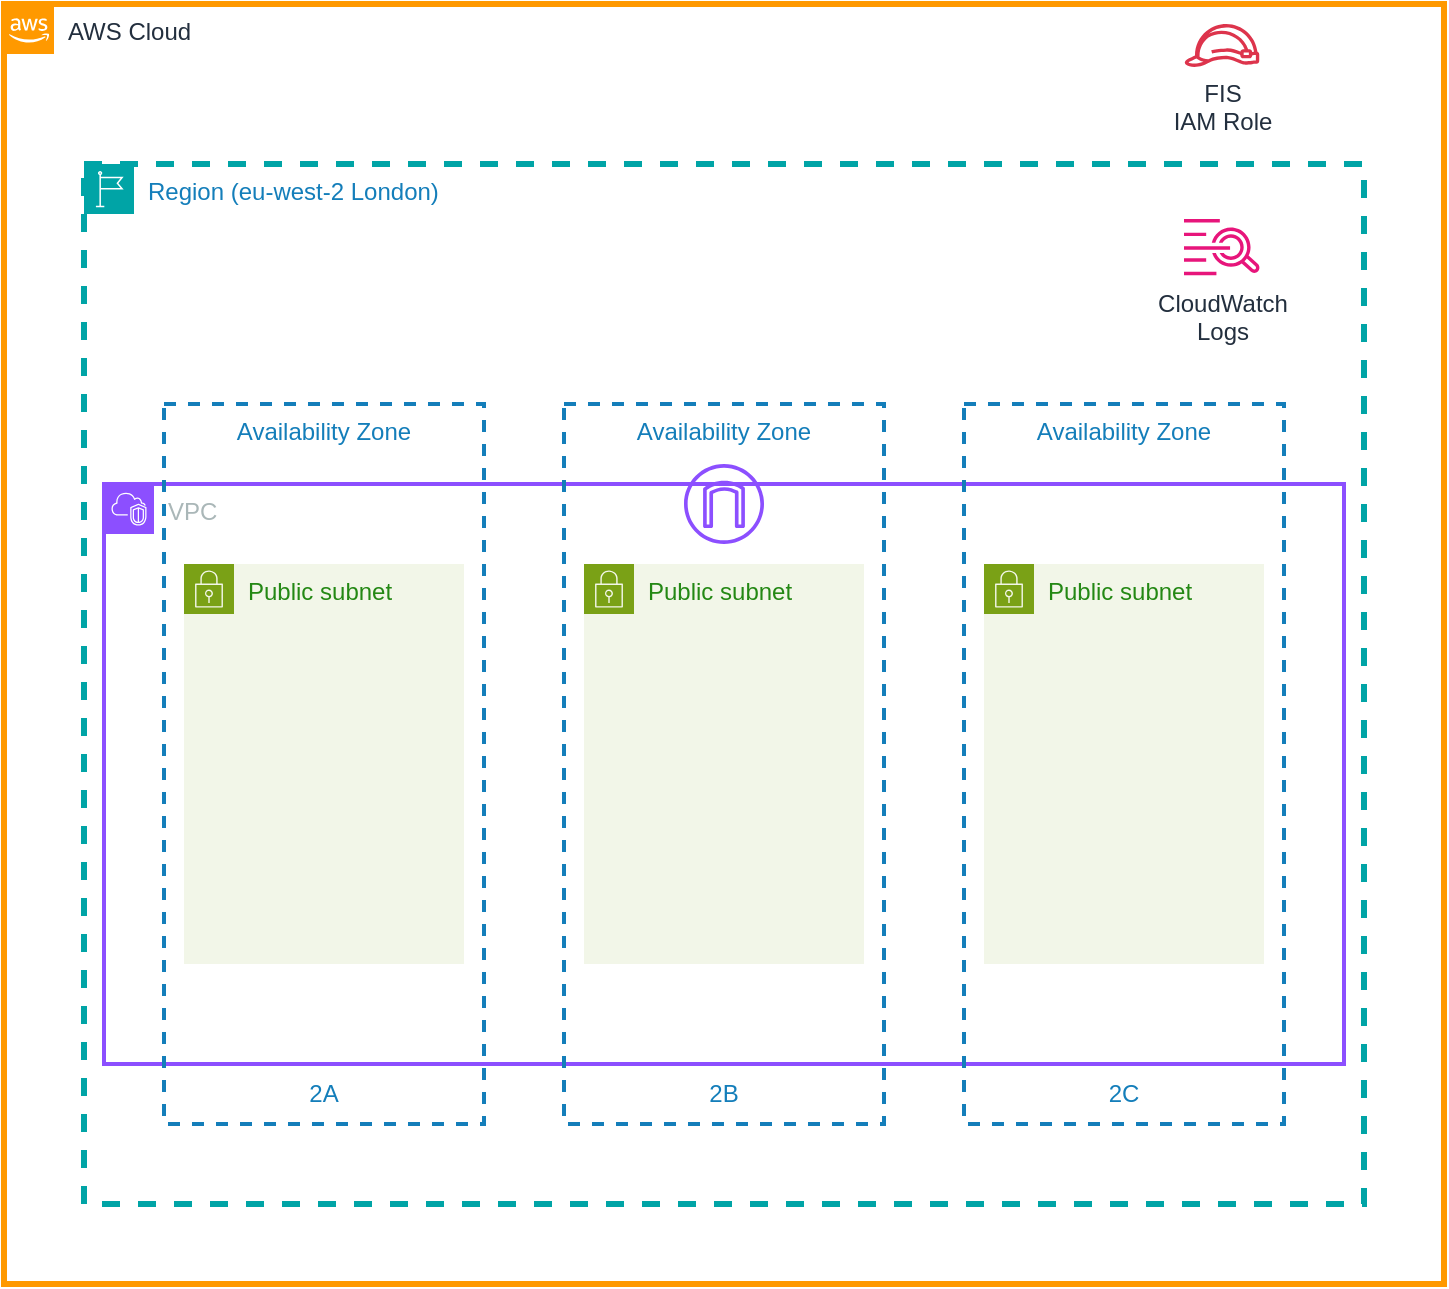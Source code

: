 <mxfile version="24.8.0" pages="5">
  <diagram name="base infrastructure" id="4jHJww5Ocmy3iQpiXNpd">
    <mxGraphModel dx="1294" dy="854" grid="1" gridSize="10" guides="1" tooltips="1" connect="1" arrows="1" fold="1" page="1" pageScale="1" pageWidth="827" pageHeight="1169" background="#FFFFFF" math="0" shadow="0">
      <root>
        <mxCell id="0" />
        <mxCell id="1" parent="0" />
        <mxCell id="Of6DzLu10mNsifU8l6B8-7" value="AWS Cloud" style="points=[[0,0],[0.25,0],[0.5,0],[0.75,0],[1,0],[1,0.25],[1,0.5],[1,0.75],[1,1],[0.75,1],[0.5,1],[0.25,1],[0,1],[0,0.75],[0,0.5],[0,0.25]];outlineConnect=0;gradientColor=none;html=1;whiteSpace=wrap;fontSize=12;fontStyle=0;container=1;pointerEvents=0;collapsible=0;recursiveResize=0;shape=mxgraph.aws4.group;grIcon=mxgraph.aws4.group_aws_cloud_alt;strokeColor=#FF9900;fillColor=none;verticalAlign=top;align=left;spacingLeft=30;fontColor=#232F3E;dashed=0;strokeWidth=3;" parent="1" vertex="1">
          <mxGeometry x="40" y="40" width="720" height="640" as="geometry" />
        </mxCell>
        <mxCell id="Of6DzLu10mNsifU8l6B8-8" value="Region (eu-west-2 London)" style="points=[[0,0],[0.25,0],[0.5,0],[0.75,0],[1,0],[1,0.25],[1,0.5],[1,0.75],[1,1],[0.75,1],[0.5,1],[0.25,1],[0,1],[0,0.75],[0,0.5],[0,0.25]];outlineConnect=0;gradientColor=none;html=1;whiteSpace=wrap;fontSize=12;fontStyle=0;container=1;pointerEvents=0;collapsible=0;recursiveResize=0;shape=mxgraph.aws4.group;grIcon=mxgraph.aws4.group_region;strokeColor=#00A4A6;fillColor=none;verticalAlign=top;align=left;spacingLeft=30;fontColor=#147EBA;dashed=1;strokeWidth=3;" parent="Of6DzLu10mNsifU8l6B8-7" vertex="1">
          <mxGeometry x="40" y="80" width="640" height="520" as="geometry" />
        </mxCell>
        <mxCell id="Of6DzLu10mNsifU8l6B8-12" value="VPC" style="points=[[0,0],[0.25,0],[0.5,0],[0.75,0],[1,0],[1,0.25],[1,0.5],[1,0.75],[1,1],[0.75,1],[0.5,1],[0.25,1],[0,1],[0,0.75],[0,0.5],[0,0.25]];outlineConnect=0;gradientColor=none;html=1;whiteSpace=wrap;fontSize=12;fontStyle=0;container=0;pointerEvents=0;collapsible=0;recursiveResize=0;shape=mxgraph.aws4.group;grIcon=mxgraph.aws4.group_vpc2;strokeColor=#8C4FFF;fillColor=none;verticalAlign=top;align=left;spacingLeft=30;fontColor=#AAB7B8;dashed=0;strokeWidth=2;" parent="Of6DzLu10mNsifU8l6B8-8" vertex="1">
          <mxGeometry x="10" y="160" width="620" height="290" as="geometry" />
        </mxCell>
        <mxCell id="s7FTzu3ZiXwJ7CHYwZ1U-2" value="CloudWatch&lt;div&gt;Logs&lt;/div&gt;" style="sketch=0;outlineConnect=0;fontColor=#232F3E;gradientColor=none;fillColor=#E7157B;strokeColor=none;dashed=0;verticalLabelPosition=bottom;verticalAlign=top;align=center;html=1;fontSize=12;fontStyle=0;aspect=fixed;pointerEvents=1;shape=mxgraph.aws4.cloudwatch_logs;" vertex="1" parent="Of6DzLu10mNsifU8l6B8-8">
          <mxGeometry x="550" y="27.44" width="38" height="28.25" as="geometry" />
        </mxCell>
        <mxCell id="s7FTzu3ZiXwJ7CHYwZ1U-8" value="Availability Zone&lt;div&gt;&lt;br&gt;&lt;/div&gt;&lt;div&gt;&lt;br&gt;&lt;/div&gt;&lt;div&gt;&lt;br&gt;&lt;/div&gt;&lt;div&gt;&lt;br&gt;&lt;/div&gt;&lt;div&gt;&lt;br&gt;&lt;/div&gt;&lt;div&gt;&lt;br&gt;&lt;/div&gt;&lt;div&gt;&lt;br&gt;&lt;/div&gt;&lt;div&gt;&lt;br&gt;&lt;/div&gt;&lt;div&gt;&lt;br&gt;&lt;/div&gt;&lt;div&gt;&lt;br&gt;&lt;/div&gt;&lt;div&gt;&lt;br&gt;&lt;/div&gt;&lt;div&gt;&lt;br&gt;&lt;/div&gt;&lt;div&gt;&lt;br&gt;&lt;/div&gt;&lt;div&gt;&lt;br&gt;&lt;/div&gt;&lt;div&gt;&lt;br&gt;&lt;/div&gt;&lt;div&gt;&lt;br&gt;&lt;/div&gt;&lt;div&gt;&lt;br&gt;&lt;/div&gt;&lt;div&gt;&lt;br&gt;&lt;/div&gt;&lt;div&gt;&lt;br&gt;&lt;/div&gt;&lt;div&gt;&lt;br&gt;&lt;/div&gt;&lt;div&gt;&lt;br&gt;&lt;/div&gt;&lt;div&gt;&lt;br&gt;&lt;/div&gt;&lt;div&gt;2A&lt;/div&gt;" style="fillColor=none;strokeColor=#147EBA;dashed=1;verticalAlign=top;fontStyle=0;fontColor=#147EBA;whiteSpace=wrap;html=1;strokeWidth=2;container=0;" vertex="1" parent="Of6DzLu10mNsifU8l6B8-8">
          <mxGeometry x="40" y="120" width="160" height="360" as="geometry" />
        </mxCell>
        <mxCell id="s7FTzu3ZiXwJ7CHYwZ1U-9" value="Availability Zone&lt;div&gt;&lt;br&gt;&lt;/div&gt;&lt;div&gt;&lt;br&gt;&lt;/div&gt;&lt;div&gt;&lt;br&gt;&lt;/div&gt;&lt;div&gt;&lt;br&gt;&lt;/div&gt;&lt;div&gt;&lt;br&gt;&lt;/div&gt;&lt;div&gt;&lt;br&gt;&lt;/div&gt;&lt;div&gt;&lt;br&gt;&lt;/div&gt;&lt;div&gt;&lt;br&gt;&lt;/div&gt;&lt;div&gt;&lt;br&gt;&lt;/div&gt;&lt;div&gt;&lt;br&gt;&lt;/div&gt;&lt;div&gt;&lt;br&gt;&lt;/div&gt;&lt;div&gt;&lt;br&gt;&lt;/div&gt;&lt;div&gt;&lt;br&gt;&lt;/div&gt;&lt;div&gt;&lt;br&gt;&lt;/div&gt;&lt;div&gt;&lt;br&gt;&lt;/div&gt;&lt;div&gt;&lt;br&gt;&lt;/div&gt;&lt;div&gt;&lt;br&gt;&lt;/div&gt;&lt;div&gt;&lt;br&gt;&lt;/div&gt;&lt;div&gt;&lt;br&gt;&lt;/div&gt;&lt;div&gt;&lt;br&gt;&lt;/div&gt;&lt;div&gt;&lt;br&gt;&lt;/div&gt;&lt;div&gt;&lt;br&gt;&lt;/div&gt;&lt;div&gt;2B&lt;/div&gt;" style="fillColor=none;strokeColor=#147EBA;dashed=1;verticalAlign=top;fontStyle=0;fontColor=#147EBA;whiteSpace=wrap;html=1;strokeWidth=2;container=0;" vertex="1" parent="Of6DzLu10mNsifU8l6B8-8">
          <mxGeometry x="240" y="120" width="160" height="360" as="geometry" />
        </mxCell>
        <mxCell id="s7FTzu3ZiXwJ7CHYwZ1U-10" value="Availability Zone&lt;div&gt;&lt;br&gt;&lt;/div&gt;&lt;div&gt;&lt;br&gt;&lt;/div&gt;&lt;div&gt;&lt;br&gt;&lt;/div&gt;&lt;div&gt;&lt;br&gt;&lt;/div&gt;&lt;div&gt;&lt;br&gt;&lt;/div&gt;&lt;div&gt;&lt;br&gt;&lt;/div&gt;&lt;div&gt;&lt;br&gt;&lt;/div&gt;&lt;div&gt;&lt;br&gt;&lt;/div&gt;&lt;div&gt;&lt;br&gt;&lt;/div&gt;&lt;div&gt;&lt;br&gt;&lt;/div&gt;&lt;div&gt;&lt;br&gt;&lt;/div&gt;&lt;div&gt;&lt;br&gt;&lt;/div&gt;&lt;div&gt;&lt;br&gt;&lt;/div&gt;&lt;div&gt;&lt;br&gt;&lt;/div&gt;&lt;div&gt;&lt;br&gt;&lt;/div&gt;&lt;div&gt;&lt;br&gt;&lt;/div&gt;&lt;div&gt;&lt;br&gt;&lt;/div&gt;&lt;div&gt;&lt;br&gt;&lt;/div&gt;&lt;div&gt;&lt;br&gt;&lt;/div&gt;&lt;div&gt;&lt;br&gt;&lt;/div&gt;&lt;div&gt;&lt;br&gt;&lt;/div&gt;&lt;div&gt;&lt;br&gt;&lt;/div&gt;&lt;div&gt;2C&lt;/div&gt;" style="fillColor=none;strokeColor=#147EBA;dashed=1;verticalAlign=top;fontStyle=0;fontColor=#147EBA;whiteSpace=wrap;html=1;strokeWidth=2;container=0;" vertex="1" parent="Of6DzLu10mNsifU8l6B8-8">
          <mxGeometry x="440" y="120" width="160" height="360" as="geometry" />
        </mxCell>
        <mxCell id="Of6DzLu10mNsifU8l6B8-13" value="" style="sketch=0;outlineConnect=0;fontColor=#232F3E;gradientColor=none;fillColor=#8C4FFF;strokeColor=none;dashed=0;verticalLabelPosition=bottom;verticalAlign=top;align=center;html=1;fontSize=12;fontStyle=0;aspect=fixed;pointerEvents=1;shape=mxgraph.aws4.internet_gateway;container=0;" parent="Of6DzLu10mNsifU8l6B8-8" vertex="1">
          <mxGeometry x="300" y="150" width="40" height="40" as="geometry" />
        </mxCell>
        <mxCell id="s7FTzu3ZiXwJ7CHYwZ1U-11" value="Public subnet" style="points=[[0,0],[0.25,0],[0.5,0],[0.75,0],[1,0],[1,0.25],[1,0.5],[1,0.75],[1,1],[0.75,1],[0.5,1],[0.25,1],[0,1],[0,0.75],[0,0.5],[0,0.25]];outlineConnect=0;gradientColor=none;html=1;whiteSpace=wrap;fontSize=12;fontStyle=0;container=1;pointerEvents=0;collapsible=0;recursiveResize=0;shape=mxgraph.aws4.group;grIcon=mxgraph.aws4.group_security_group;grStroke=0;strokeColor=#7AA116;fillColor=#F2F6E8;verticalAlign=top;align=left;spacingLeft=30;fontColor=#248814;dashed=0;" vertex="1" parent="Of6DzLu10mNsifU8l6B8-8">
          <mxGeometry x="50" y="200" width="140" height="200" as="geometry" />
        </mxCell>
        <mxCell id="s7FTzu3ZiXwJ7CHYwZ1U-13" value="Public subnet" style="points=[[0,0],[0.25,0],[0.5,0],[0.75,0],[1,0],[1,0.25],[1,0.5],[1,0.75],[1,1],[0.75,1],[0.5,1],[0.25,1],[0,1],[0,0.75],[0,0.5],[0,0.25]];outlineConnect=0;gradientColor=none;html=1;whiteSpace=wrap;fontSize=12;fontStyle=0;container=1;pointerEvents=0;collapsible=0;recursiveResize=0;shape=mxgraph.aws4.group;grIcon=mxgraph.aws4.group_security_group;grStroke=0;strokeColor=#7AA116;fillColor=#F2F6E8;verticalAlign=top;align=left;spacingLeft=30;fontColor=#248814;dashed=0;" vertex="1" parent="Of6DzLu10mNsifU8l6B8-8">
          <mxGeometry x="450" y="200" width="140" height="200" as="geometry" />
        </mxCell>
        <mxCell id="s7FTzu3ZiXwJ7CHYwZ1U-12" value="Public subnet" style="points=[[0,0],[0.25,0],[0.5,0],[0.75,0],[1,0],[1,0.25],[1,0.5],[1,0.75],[1,1],[0.75,1],[0.5,1],[0.25,1],[0,1],[0,0.75],[0,0.5],[0,0.25]];outlineConnect=0;gradientColor=none;html=1;whiteSpace=wrap;fontSize=12;fontStyle=0;container=1;pointerEvents=0;collapsible=0;recursiveResize=0;shape=mxgraph.aws4.group;grIcon=mxgraph.aws4.group_security_group;grStroke=0;strokeColor=#7AA116;fillColor=#F2F6E8;verticalAlign=top;align=left;spacingLeft=30;fontColor=#248814;dashed=0;" vertex="1" parent="Of6DzLu10mNsifU8l6B8-8">
          <mxGeometry x="250" y="200" width="140" height="200" as="geometry" />
        </mxCell>
        <mxCell id="s7FTzu3ZiXwJ7CHYwZ1U-6" value="FIS&lt;div&gt;IAM Role&lt;/div&gt;" style="sketch=0;outlineConnect=0;fontColor=#232F3E;gradientColor=none;fillColor=#DD344C;strokeColor=none;dashed=0;verticalLabelPosition=bottom;verticalAlign=top;align=center;html=1;fontSize=12;fontStyle=0;aspect=fixed;pointerEvents=1;shape=mxgraph.aws4.role;" vertex="1" parent="Of6DzLu10mNsifU8l6B8-7">
          <mxGeometry x="590" y="10" width="38" height="21.44" as="geometry" />
        </mxCell>
      </root>
    </mxGraphModel>
  </diagram>
  <diagram id="ah-xi6n-r-eeOXkjYb4u" name="step01">
    <mxGraphModel dx="1434" dy="854" grid="1" gridSize="10" guides="1" tooltips="1" connect="1" arrows="1" fold="1" page="1" pageScale="1" pageWidth="1600" pageHeight="900" background="#ffffff" math="0" shadow="0">
      <root>
        <mxCell id="0" />
        <mxCell id="1" parent="0" />
        <mxCell id="dJKnByxiSvKX0QbwUXmf-2" value="" style="verticalLabelPosition=bottom;sketch=0;aspect=fixed;html=1;verticalAlign=top;strokeColor=none;align=center;outlineConnect=0;shape=mxgraph.citrix.laptop_1;" parent="1" vertex="1">
          <mxGeometry x="674.5" y="40" width="91" height="77" as="geometry" />
        </mxCell>
        <mxCell id="N4t8-IB9Y0K0nhn93oir-1" value="AWS Cloud" style="points=[[0,0],[0.25,0],[0.5,0],[0.75,0],[1,0],[1,0.25],[1,0.5],[1,0.75],[1,1],[0.75,1],[0.5,1],[0.25,1],[0,1],[0,0.75],[0,0.5],[0,0.25]];outlineConnect=0;gradientColor=none;html=1;whiteSpace=wrap;fontSize=12;fontStyle=0;container=1;pointerEvents=0;collapsible=0;recursiveResize=0;shape=mxgraph.aws4.group;grIcon=mxgraph.aws4.group_aws_cloud_alt;strokeColor=#FF9900;fillColor=none;verticalAlign=top;align=left;spacingLeft=30;fontColor=#232F3E;dashed=0;strokeWidth=2;" parent="1" vertex="1">
          <mxGeometry x="480" y="300" width="480" height="440" as="geometry" />
        </mxCell>
        <mxCell id="N4t8-IB9Y0K0nhn93oir-3" value="VPC" style="points=[[0,0],[0.25,0],[0.5,0],[0.75,0],[1,0],[1,0.25],[1,0.5],[1,0.75],[1,1],[0.75,1],[0.5,1],[0.25,1],[0,1],[0,0.75],[0,0.5],[0,0.25]];outlineConnect=0;gradientColor=none;html=1;whiteSpace=wrap;fontSize=12;fontStyle=0;container=0;pointerEvents=0;collapsible=0;recursiveResize=0;shape=mxgraph.aws4.group;grIcon=mxgraph.aws4.group_vpc2;strokeColor=#8C4FFF;fillColor=none;verticalAlign=top;align=left;spacingLeft=30;fontColor=#AAB7B8;dashed=0;strokeWidth=2;" parent="N4t8-IB9Y0K0nhn93oir-1" vertex="1">
          <mxGeometry x="80" y="40" width="320" height="310" as="geometry" />
        </mxCell>
        <mxCell id="N4t8-IB9Y0K0nhn93oir-8" value="" style="group" parent="N4t8-IB9Y0K0nhn93oir-1" connectable="0" vertex="1">
          <mxGeometry x="220" y="20" width="40" height="40" as="geometry" />
        </mxCell>
        <mxCell id="N4t8-IB9Y0K0nhn93oir-9" value="" style="group" parent="N4t8-IB9Y0K0nhn93oir-8" connectable="0" vertex="1">
          <mxGeometry width="40" height="40" as="geometry" />
        </mxCell>
        <mxCell id="N4t8-IB9Y0K0nhn93oir-10" value="" style="sketch=0;outlineConnect=0;fontColor=#232F3E;gradientColor=none;fillColor=#8C4FFF;strokeColor=none;dashed=0;verticalLabelPosition=bottom;verticalAlign=top;align=center;html=1;fontSize=12;fontStyle=0;aspect=fixed;pointerEvents=1;shape=mxgraph.aws4.internet_gateway;" parent="N4t8-IB9Y0K0nhn93oir-9" vertex="1">
          <mxGeometry width="40" height="40" as="geometry" />
        </mxCell>
        <mxCell id="N4t8-IB9Y0K0nhn93oir-5" value="Public subnet" style="points=[[0,0],[0.25,0],[0.5,0],[0.75,0],[1,0],[1,0.25],[1,0.5],[1,0.75],[1,1],[0.75,1],[0.5,1],[0.25,1],[0,1],[0,0.75],[0,0.5],[0,0.25]];outlineConnect=0;gradientColor=none;html=1;whiteSpace=wrap;fontSize=12;fontStyle=0;container=0;pointerEvents=0;collapsible=0;recursiveResize=0;shape=mxgraph.aws4.group;grIcon=mxgraph.aws4.group_security_group;grStroke=0;strokeColor=#7AA116;fillColor=#F2F6E8;verticalAlign=top;align=left;spacingLeft=30;fontColor=#248814;dashed=0;" parent="N4t8-IB9Y0K0nhn93oir-1" vertex="1">
          <mxGeometry x="171" y="130" width="140" height="180" as="geometry" />
        </mxCell>
        <mxCell id="_8Jouq52tcpOgXBVxCHv-5" value="EC2" style="sketch=0;points=[[0,0,0],[0.25,0,0],[0.5,0,0],[0.75,0,0],[1,0,0],[0,1,0],[0.25,1,0],[0.5,1,0],[0.75,1,0],[1,1,0],[0,0.25,0],[0,0.5,0],[0,0.75,0],[1,0.25,0],[1,0.5,0],[1,0.75,0]];outlineConnect=0;fontColor=#232F3E;fillColor=#ED7100;strokeColor=#ffffff;dashed=0;verticalLabelPosition=bottom;verticalAlign=top;align=center;html=1;fontSize=12;fontStyle=0;aspect=fixed;shape=mxgraph.aws4.resourceIcon;resIcon=mxgraph.aws4.ec2;" parent="N4t8-IB9Y0K0nhn93oir-1" vertex="1">
          <mxGeometry x="201" y="171" width="78" height="78" as="geometry" />
        </mxCell>
        <mxCell id="_8Jouq52tcpOgXBVxCHv-1" value="Availability Zone&lt;div&gt;&lt;br&gt;&lt;/div&gt;&lt;div&gt;&lt;br&gt;&lt;div&gt;&lt;br&gt;&lt;/div&gt;&lt;div&gt;&lt;br&gt;&lt;/div&gt;&lt;div&gt;&lt;br&gt;&lt;/div&gt;&lt;div&gt;&lt;br&gt;&lt;/div&gt;&lt;div&gt;&lt;br&gt;&lt;/div&gt;&lt;div&gt;&lt;br&gt;&lt;/div&gt;&lt;div&gt;&lt;br&gt;&lt;/div&gt;&lt;div&gt;&lt;br&gt;&lt;/div&gt;&lt;div&gt;&lt;br&gt;&lt;/div&gt;&lt;div&gt;&lt;br&gt;&lt;/div&gt;&lt;div&gt;&lt;br&gt;&lt;/div&gt;&lt;div&gt;&lt;br&gt;&lt;/div&gt;&lt;div&gt;&lt;br&gt;&lt;/div&gt;&lt;div&gt;&lt;br&gt;&lt;/div&gt;&lt;div&gt;&lt;br&gt;&lt;/div&gt;&lt;div&gt;&lt;br&gt;&lt;/div&gt;&lt;div&gt;&lt;br&gt;&lt;/div&gt;&lt;div&gt;2A&lt;/div&gt;&lt;/div&gt;" style="fillColor=none;strokeColor=#147EBA;dashed=1;verticalAlign=top;fontStyle=0;fontColor=#147EBA;whiteSpace=wrap;html=1;" parent="N4t8-IB9Y0K0nhn93oir-1" vertex="1">
          <mxGeometry x="160" y="80" width="160" height="300" as="geometry" />
        </mxCell>
        <mxCell id="_8Jouq52tcpOgXBVxCHv-7" style="edgeStyle=orthogonalEdgeStyle;rounded=0;orthogonalLoop=1;jettySize=auto;html=1;exitX=0.5;exitY=1;exitDx=0;exitDy=0;" parent="1" source="N4t8-IB9Y0K0nhn93oir-1" target="N4t8-IB9Y0K0nhn93oir-1" edge="1">
          <mxGeometry relative="1" as="geometry" />
        </mxCell>
        <mxCell id="bQKliIQbaI3pNmq3RV4N-2" style="edgeStyle=orthogonalEdgeStyle;rounded=0;orthogonalLoop=1;jettySize=auto;html=1;strokeColor=#007FFF;strokeWidth=3;" parent="1" source="dJKnByxiSvKX0QbwUXmf-2" edge="1">
          <mxGeometry relative="1" as="geometry">
            <mxPoint x="720" y="470" as="targetPoint" />
          </mxGeometry>
        </mxCell>
        <mxCell id="bQKliIQbaI3pNmq3RV4N-1" value="" style="ellipse;shape=cloud;whiteSpace=wrap;html=1;" parent="1" vertex="1">
          <mxGeometry x="660" y="170" width="120" height="80" as="geometry" />
        </mxCell>
      </root>
    </mxGraphModel>
  </diagram>
  <diagram name="step02a" id="tAqP7-VMtHelDmUkFqaP">
    <mxGraphModel dx="1087" dy="716" grid="1" gridSize="10" guides="1" tooltips="1" connect="1" arrows="1" fold="1" page="1" pageScale="1" pageWidth="1600" pageHeight="900" background="#ffffff" math="0" shadow="0">
      <root>
        <mxCell id="-CVGmVIiEd29-DwYr2pn-0" />
        <mxCell id="-CVGmVIiEd29-DwYr2pn-1" parent="-CVGmVIiEd29-DwYr2pn-0" />
        <mxCell id="-CVGmVIiEd29-DwYr2pn-3" value="" style="verticalLabelPosition=bottom;sketch=0;aspect=fixed;html=1;verticalAlign=top;strokeColor=none;align=center;outlineConnect=0;shape=mxgraph.citrix.laptop_1;" parent="-CVGmVIiEd29-DwYr2pn-1" vertex="1">
          <mxGeometry x="674.5" y="40" width="91" height="77" as="geometry" />
        </mxCell>
        <mxCell id="-CVGmVIiEd29-DwYr2pn-4" value="AWS Cloud" style="points=[[0,0],[0.25,0],[0.5,0],[0.75,0],[1,0],[1,0.25],[1,0.5],[1,0.75],[1,1],[0.75,1],[0.5,1],[0.25,1],[0,1],[0,0.75],[0,0.5],[0,0.25]];outlineConnect=0;gradientColor=none;html=1;whiteSpace=wrap;fontSize=12;fontStyle=0;container=1;pointerEvents=0;collapsible=0;recursiveResize=0;shape=mxgraph.aws4.group;grIcon=mxgraph.aws4.group_aws_cloud_alt;strokeColor=#FF9900;fillColor=none;verticalAlign=top;align=left;spacingLeft=30;fontColor=#232F3E;dashed=0;strokeWidth=2;" parent="-CVGmVIiEd29-DwYr2pn-1" vertex="1">
          <mxGeometry x="480" y="300" width="480" height="540" as="geometry" />
        </mxCell>
        <mxCell id="-CVGmVIiEd29-DwYr2pn-11" value="Availability Zone&lt;div&gt;&lt;br&gt;&lt;/div&gt;&lt;div&gt;&lt;br&gt;&lt;div&gt;&lt;br&gt;&lt;/div&gt;&lt;div&gt;&lt;br&gt;&lt;/div&gt;&lt;div&gt;&lt;br&gt;&lt;/div&gt;&lt;div&gt;&lt;br&gt;&lt;/div&gt;&lt;div&gt;&lt;br&gt;&lt;/div&gt;&lt;div&gt;&lt;br&gt;&lt;/div&gt;&lt;div&gt;&lt;br&gt;&lt;/div&gt;&lt;div&gt;&lt;br&gt;&lt;/div&gt;&lt;div&gt;&lt;br&gt;&lt;/div&gt;&lt;div&gt;&lt;br&gt;&lt;/div&gt;&lt;div&gt;&lt;br&gt;&lt;/div&gt;&lt;div&gt;&lt;br&gt;&lt;/div&gt;&lt;div&gt;&lt;br&gt;&lt;/div&gt;&lt;div&gt;&lt;br&gt;&lt;/div&gt;&lt;div&gt;&lt;br&gt;&lt;/div&gt;&lt;div&gt;&lt;br&gt;&lt;/div&gt;&lt;div&gt;&lt;br&gt;&lt;/div&gt;&lt;div&gt;&lt;br&gt;&lt;/div&gt;&lt;div&gt;&lt;br&gt;&lt;/div&gt;&lt;div&gt;&lt;br&gt;&lt;/div&gt;&lt;div&gt;&lt;br&gt;&lt;/div&gt;&lt;div&gt;&lt;span style=&quot;background-color: initial;&quot;&gt;2A&lt;/span&gt;&lt;br&gt;&lt;/div&gt;&lt;/div&gt;" style="fillColor=none;strokeColor=#147EBA;dashed=1;verticalAlign=top;fontStyle=0;fontColor=#147EBA;whiteSpace=wrap;html=1;" parent="-CVGmVIiEd29-DwYr2pn-4" vertex="1">
          <mxGeometry x="160" y="170" width="160" height="320" as="geometry" />
        </mxCell>
        <mxCell id="-CVGmVIiEd29-DwYr2pn-5" value="VPC" style="points=[[0,0],[0.25,0],[0.5,0],[0.75,0],[1,0],[1,0.25],[1,0.5],[1,0.75],[1,1],[0.75,1],[0.5,1],[0.25,1],[0,1],[0,0.75],[0,0.5],[0,0.25]];outlineConnect=0;gradientColor=none;html=1;whiteSpace=wrap;fontSize=12;fontStyle=0;container=0;pointerEvents=0;collapsible=0;recursiveResize=0;shape=mxgraph.aws4.group;grIcon=mxgraph.aws4.group_vpc2;strokeColor=#8C4FFF;fillColor=none;verticalAlign=top;align=left;spacingLeft=30;fontColor=#AAB7B8;dashed=0;strokeWidth=2;" parent="-CVGmVIiEd29-DwYr2pn-4" vertex="1">
          <mxGeometry x="80" y="40" width="320" height="420" as="geometry" />
        </mxCell>
        <mxCell id="-CVGmVIiEd29-DwYr2pn-6" value="" style="group" parent="-CVGmVIiEd29-DwYr2pn-4" connectable="0" vertex="1">
          <mxGeometry x="220" y="20" width="40" height="40" as="geometry" />
        </mxCell>
        <mxCell id="-CVGmVIiEd29-DwYr2pn-7" value="" style="group" parent="-CVGmVIiEd29-DwYr2pn-6" connectable="0" vertex="1">
          <mxGeometry width="40" height="40" as="geometry" />
        </mxCell>
        <mxCell id="-CVGmVIiEd29-DwYr2pn-8" value="" style="sketch=0;outlineConnect=0;fontColor=#232F3E;gradientColor=none;fillColor=#8C4FFF;strokeColor=none;dashed=0;verticalLabelPosition=bottom;verticalAlign=top;align=center;html=1;fontSize=12;fontStyle=0;aspect=fixed;pointerEvents=1;shape=mxgraph.aws4.internet_gateway;" parent="-CVGmVIiEd29-DwYr2pn-7" vertex="1">
          <mxGeometry width="40" height="40" as="geometry" />
        </mxCell>
        <mxCell id="-CVGmVIiEd29-DwYr2pn-9" value="Public subnet" style="points=[[0,0],[0.25,0],[0.5,0],[0.75,0],[1,0],[1,0.25],[1,0.5],[1,0.75],[1,1],[0.75,1],[0.5,1],[0.25,1],[0,1],[0,0.75],[0,0.5],[0,0.25]];outlineConnect=0;gradientColor=none;html=1;whiteSpace=wrap;fontSize=12;fontStyle=0;container=0;pointerEvents=0;collapsible=0;recursiveResize=0;shape=mxgraph.aws4.group;grIcon=mxgraph.aws4.group_security_group;grStroke=0;strokeColor=#7AA116;fillColor=#F2F6E8;verticalAlign=top;align=left;spacingLeft=30;fontColor=#248814;dashed=0;" parent="-CVGmVIiEd29-DwYr2pn-4" vertex="1">
          <mxGeometry x="170" y="220" width="140" height="215" as="geometry" />
        </mxCell>
        <mxCell id="xsIrpFh8SWPHNDLwW2nt-0" value="Autoscaling&lt;div&gt;Group&lt;/div&gt;" style="sketch=0;points=[[0,0,0],[0.25,0,0],[0.5,0,0],[0.75,0,0],[1,0,0],[0,1,0],[0.25,1,0],[0.5,1,0],[0.75,1,0],[1,1,0],[0,0.25,0],[0,0.5,0],[0,0.75,0],[1,0.25,0],[1,0.5,0],[1,0.75,0]];outlineConnect=0;fontColor=#232F3E;fillColor=#ED7100;strokeColor=#ffffff;dashed=0;verticalLabelPosition=bottom;verticalAlign=top;align=center;html=1;fontSize=12;fontStyle=0;aspect=fixed;shape=mxgraph.aws4.resourceIcon;resIcon=mxgraph.aws4.auto_scaling2;" parent="-CVGmVIiEd29-DwYr2pn-4" vertex="1">
          <mxGeometry x="201" y="280" width="78" height="78" as="geometry" />
        </mxCell>
        <mxCell id="xsIrpFh8SWPHNDLwW2nt-2" value="&lt;font color=&quot;#000000&quot;&gt;Load&lt;/font&gt;&lt;div&gt;&lt;font color=&quot;#000000&quot;&gt;Balanc&lt;/font&gt;&lt;span style=&quot;color: rgb(0, 0, 0); background-color: initial;&quot;&gt;er&lt;/span&gt;&lt;/div&gt;" style="outlineConnect=0;dashed=0;verticalLabelPosition=bottom;verticalAlign=top;align=center;html=1;shape=mxgraph.aws3.classic_load_balancer;fillColor=#F58534;gradientColor=none;" parent="-CVGmVIiEd29-DwYr2pn-4" vertex="1">
          <mxGeometry x="216.04" y="80" width="47.92" height="50" as="geometry" />
        </mxCell>
        <mxCell id="-CVGmVIiEd29-DwYr2pn-13" style="edgeStyle=orthogonalEdgeStyle;rounded=0;orthogonalLoop=1;jettySize=auto;html=1;strokeColor=#007FFF;strokeWidth=3;" parent="-CVGmVIiEd29-DwYr2pn-4" source="xsIrpFh8SWPHNDLwW2nt-2" target="xsIrpFh8SWPHNDLwW2nt-0" edge="1">
          <mxGeometry relative="1" as="geometry">
            <mxPoint x="240" y="170" as="targetPoint" />
          </mxGeometry>
        </mxCell>
        <mxCell id="-CVGmVIiEd29-DwYr2pn-12" style="edgeStyle=orthogonalEdgeStyle;rounded=0;orthogonalLoop=1;jettySize=auto;html=1;exitX=0.5;exitY=1;exitDx=0;exitDy=0;" parent="-CVGmVIiEd29-DwYr2pn-1" source="-CVGmVIiEd29-DwYr2pn-4" target="-CVGmVIiEd29-DwYr2pn-4" edge="1">
          <mxGeometry relative="1" as="geometry" />
        </mxCell>
        <mxCell id="-CVGmVIiEd29-DwYr2pn-14" value="" style="ellipse;shape=cloud;whiteSpace=wrap;html=1;" parent="-CVGmVIiEd29-DwYr2pn-1" vertex="1">
          <mxGeometry x="660" y="170" width="120" height="80" as="geometry" />
        </mxCell>
        <mxCell id="xsIrpFh8SWPHNDLwW2nt-3" value="" style="edgeStyle=orthogonalEdgeStyle;rounded=0;orthogonalLoop=1;jettySize=auto;html=1;strokeColor=#007FFF;strokeWidth=3;" parent="-CVGmVIiEd29-DwYr2pn-1" source="-CVGmVIiEd29-DwYr2pn-3" target="xsIrpFh8SWPHNDLwW2nt-2" edge="1">
          <mxGeometry relative="1" as="geometry">
            <mxPoint x="720" y="540" as="targetPoint" />
            <mxPoint x="720" y="117" as="sourcePoint" />
          </mxGeometry>
        </mxCell>
      </root>
    </mxGraphModel>
  </diagram>
  <diagram id="8iGJZY6XeqMka56_7ikY" name="step03">
    <mxGraphModel dx="1087" dy="716" grid="1" gridSize="10" guides="1" tooltips="1" connect="1" arrows="1" fold="1" page="1" pageScale="1" pageWidth="1600" pageHeight="900" background="#ffffff" math="0" shadow="0">
      <root>
        <mxCell id="0" />
        <mxCell id="1" parent="0" />
        <mxCell id="6i0d5XYFzhrWlPeUhBP_-1" value="AWS Cloud" style="points=[[0,0],[0.25,0],[0.5,0],[0.75,0],[1,0],[1,0.25],[1,0.5],[1,0.75],[1,1],[0.75,1],[0.5,1],[0.25,1],[0,1],[0,0.75],[0,0.5],[0,0.25]];outlineConnect=0;gradientColor=none;html=1;whiteSpace=wrap;fontSize=12;fontStyle=0;container=1;pointerEvents=0;collapsible=0;recursiveResize=0;shape=mxgraph.aws4.group;grIcon=mxgraph.aws4.group_aws_cloud_alt;strokeColor=#FF9900;fillColor=none;verticalAlign=top;align=left;spacingLeft=30;fontColor=#232F3E;dashed=0;strokeWidth=3;" parent="1" vertex="1">
          <mxGeometry x="40" y="40" width="720" height="640" as="geometry" />
        </mxCell>
        <mxCell id="6i0d5XYFzhrWlPeUhBP_-2" value="Region (eu-west-2 London)" style="points=[[0,0],[0.25,0],[0.5,0],[0.75,0],[1,0],[1,0.25],[1,0.5],[1,0.75],[1,1],[0.75,1],[0.5,1],[0.25,1],[0,1],[0,0.75],[0,0.5],[0,0.25]];outlineConnect=0;gradientColor=none;html=1;whiteSpace=wrap;fontSize=12;fontStyle=0;container=1;pointerEvents=0;collapsible=0;recursiveResize=0;shape=mxgraph.aws4.group;grIcon=mxgraph.aws4.group_region;strokeColor=#00A4A6;fillColor=none;verticalAlign=top;align=left;spacingLeft=30;fontColor=#147EBA;dashed=1;strokeWidth=3;" parent="6i0d5XYFzhrWlPeUhBP_-1" vertex="1">
          <mxGeometry x="40" y="80" width="640" height="520" as="geometry" />
        </mxCell>
        <mxCell id="6i0d5XYFzhrWlPeUhBP_-3" value="VPC" style="points=[[0,0],[0.25,0],[0.5,0],[0.75,0],[1,0],[1,0.25],[1,0.5],[1,0.75],[1,1],[0.75,1],[0.5,1],[0.25,1],[0,1],[0,0.75],[0,0.5],[0,0.25]];outlineConnect=0;gradientColor=none;html=1;whiteSpace=wrap;fontSize=12;fontStyle=0;container=0;pointerEvents=0;collapsible=0;recursiveResize=0;shape=mxgraph.aws4.group;grIcon=mxgraph.aws4.group_vpc2;strokeColor=#8C4FFF;fillColor=none;verticalAlign=top;align=left;spacingLeft=30;fontColor=#AAB7B8;dashed=0;strokeWidth=2;" parent="6i0d5XYFzhrWlPeUhBP_-2" vertex="1">
          <mxGeometry x="10" y="160" width="620" height="290" as="geometry" />
        </mxCell>
        <mxCell id="6i0d5XYFzhrWlPeUhBP_-5" value="Availability Zone&lt;div&gt;&lt;br&gt;&lt;/div&gt;&lt;div&gt;&lt;br&gt;&lt;/div&gt;&lt;div&gt;&lt;br&gt;&lt;/div&gt;&lt;div&gt;&lt;br&gt;&lt;/div&gt;&lt;div&gt;&lt;br&gt;&lt;/div&gt;&lt;div&gt;&lt;br&gt;&lt;/div&gt;&lt;div&gt;&lt;br&gt;&lt;/div&gt;&lt;div&gt;&lt;br&gt;&lt;/div&gt;&lt;div&gt;&lt;br&gt;&lt;/div&gt;&lt;div&gt;&lt;br&gt;&lt;/div&gt;&lt;div&gt;&lt;br&gt;&lt;/div&gt;&lt;div&gt;&lt;br&gt;&lt;/div&gt;&lt;div&gt;&lt;br&gt;&lt;/div&gt;&lt;div&gt;&lt;br&gt;&lt;/div&gt;&lt;div&gt;&lt;br&gt;&lt;/div&gt;&lt;div&gt;&lt;br&gt;&lt;/div&gt;&lt;div&gt;&lt;br&gt;&lt;/div&gt;&lt;div&gt;&lt;br&gt;&lt;/div&gt;&lt;div&gt;&lt;br&gt;&lt;/div&gt;&lt;div&gt;&lt;br&gt;&lt;/div&gt;&lt;div&gt;&lt;br&gt;&lt;/div&gt;&lt;div&gt;&lt;br&gt;&lt;/div&gt;&lt;div&gt;2A&lt;/div&gt;" style="fillColor=none;strokeColor=#147EBA;dashed=1;verticalAlign=top;fontStyle=0;fontColor=#147EBA;whiteSpace=wrap;html=1;strokeWidth=2;container=0;" parent="6i0d5XYFzhrWlPeUhBP_-2" vertex="1">
          <mxGeometry x="40" y="120" width="160" height="360" as="geometry" />
        </mxCell>
        <mxCell id="6i0d5XYFzhrWlPeUhBP_-6" value="Availability Zone&lt;div&gt;&lt;br&gt;&lt;/div&gt;&lt;div&gt;&lt;br&gt;&lt;/div&gt;&lt;div&gt;&lt;br&gt;&lt;/div&gt;&lt;div&gt;&lt;br&gt;&lt;/div&gt;&lt;div&gt;&lt;br&gt;&lt;/div&gt;&lt;div&gt;&lt;br&gt;&lt;/div&gt;&lt;div&gt;&lt;br&gt;&lt;/div&gt;&lt;div&gt;&lt;br&gt;&lt;/div&gt;&lt;div&gt;&lt;br&gt;&lt;/div&gt;&lt;div&gt;&lt;br&gt;&lt;/div&gt;&lt;div&gt;&lt;br&gt;&lt;/div&gt;&lt;div&gt;&lt;br&gt;&lt;/div&gt;&lt;div&gt;&lt;br&gt;&lt;/div&gt;&lt;div&gt;&lt;br&gt;&lt;/div&gt;&lt;div&gt;&lt;br&gt;&lt;/div&gt;&lt;div&gt;&lt;br&gt;&lt;/div&gt;&lt;div&gt;&lt;br&gt;&lt;/div&gt;&lt;div&gt;&lt;br&gt;&lt;/div&gt;&lt;div&gt;&lt;br&gt;&lt;/div&gt;&lt;div&gt;&lt;br&gt;&lt;/div&gt;&lt;div&gt;&lt;br&gt;&lt;/div&gt;&lt;div&gt;&lt;br&gt;&lt;/div&gt;&lt;div&gt;2B&lt;/div&gt;" style="fillColor=none;strokeColor=#147EBA;dashed=1;verticalAlign=top;fontStyle=0;fontColor=#147EBA;whiteSpace=wrap;html=1;strokeWidth=2;container=0;" parent="6i0d5XYFzhrWlPeUhBP_-2" vertex="1">
          <mxGeometry x="240" y="120" width="160" height="360" as="geometry" />
        </mxCell>
        <mxCell id="6i0d5XYFzhrWlPeUhBP_-7" value="Availability Zone&lt;div&gt;&lt;br&gt;&lt;/div&gt;&lt;div&gt;&lt;br&gt;&lt;/div&gt;&lt;div&gt;&lt;br&gt;&lt;/div&gt;&lt;div&gt;&lt;br&gt;&lt;/div&gt;&lt;div&gt;&lt;br&gt;&lt;/div&gt;&lt;div&gt;&lt;br&gt;&lt;/div&gt;&lt;div&gt;&lt;br&gt;&lt;/div&gt;&lt;div&gt;&lt;br&gt;&lt;/div&gt;&lt;div&gt;&lt;br&gt;&lt;/div&gt;&lt;div&gt;&lt;br&gt;&lt;/div&gt;&lt;div&gt;&lt;br&gt;&lt;/div&gt;&lt;div&gt;&lt;br&gt;&lt;/div&gt;&lt;div&gt;&lt;br&gt;&lt;/div&gt;&lt;div&gt;&lt;br&gt;&lt;/div&gt;&lt;div&gt;&lt;br&gt;&lt;/div&gt;&lt;div&gt;&lt;br&gt;&lt;/div&gt;&lt;div&gt;&lt;br&gt;&lt;/div&gt;&lt;div&gt;&lt;br&gt;&lt;/div&gt;&lt;div&gt;&lt;br&gt;&lt;/div&gt;&lt;div&gt;&lt;br&gt;&lt;/div&gt;&lt;div&gt;&lt;br&gt;&lt;/div&gt;&lt;div&gt;&lt;br&gt;&lt;/div&gt;&lt;div&gt;2C&lt;/div&gt;" style="fillColor=none;strokeColor=#147EBA;dashed=1;verticalAlign=top;fontStyle=0;fontColor=#147EBA;whiteSpace=wrap;html=1;strokeWidth=2;container=0;" parent="6i0d5XYFzhrWlPeUhBP_-2" vertex="1">
          <mxGeometry x="440" y="120" width="160" height="360" as="geometry" />
        </mxCell>
        <mxCell id="6i0d5XYFzhrWlPeUhBP_-8" value="" style="sketch=0;outlineConnect=0;fontColor=#232F3E;gradientColor=none;fillColor=#8C4FFF;strokeColor=none;dashed=0;verticalLabelPosition=bottom;verticalAlign=top;align=center;html=1;fontSize=12;fontStyle=0;aspect=fixed;pointerEvents=1;shape=mxgraph.aws4.internet_gateway;container=0;" parent="6i0d5XYFzhrWlPeUhBP_-2" vertex="1">
          <mxGeometry x="300" y="150" width="40" height="40" as="geometry" />
        </mxCell>
        <mxCell id="6i0d5XYFzhrWlPeUhBP_-9" value="Public subnet" style="points=[[0,0],[0.25,0],[0.5,0],[0.75,0],[1,0],[1,0.25],[1,0.5],[1,0.75],[1,1],[0.75,1],[0.5,1],[0.25,1],[0,1],[0,0.75],[0,0.5],[0,0.25]];outlineConnect=0;gradientColor=none;html=1;whiteSpace=wrap;fontSize=12;fontStyle=0;container=1;pointerEvents=0;collapsible=0;recursiveResize=0;shape=mxgraph.aws4.group;grIcon=mxgraph.aws4.group_security_group;grStroke=0;strokeColor=#7AA116;fillColor=#F2F6E8;verticalAlign=top;align=left;spacingLeft=30;fontColor=#248814;dashed=0;" parent="6i0d5XYFzhrWlPeUhBP_-2" vertex="1">
          <mxGeometry x="50" y="200" width="140" height="200" as="geometry" />
        </mxCell>
        <mxCell id="6i0d5XYFzhrWlPeUhBP_-10" value="Public subnet" style="points=[[0,0],[0.25,0],[0.5,0],[0.75,0],[1,0],[1,0.25],[1,0.5],[1,0.75],[1,1],[0.75,1],[0.5,1],[0.25,1],[0,1],[0,0.75],[0,0.5],[0,0.25]];outlineConnect=0;gradientColor=none;html=1;whiteSpace=wrap;fontSize=12;fontStyle=0;container=1;pointerEvents=0;collapsible=0;recursiveResize=0;shape=mxgraph.aws4.group;grIcon=mxgraph.aws4.group_security_group;grStroke=0;strokeColor=#7AA116;fillColor=#F2F6E8;verticalAlign=top;align=left;spacingLeft=30;fontColor=#248814;dashed=0;" parent="6i0d5XYFzhrWlPeUhBP_-2" vertex="1">
          <mxGeometry x="450" y="200" width="140" height="200" as="geometry" />
        </mxCell>
        <mxCell id="6i0d5XYFzhrWlPeUhBP_-11" value="Public subnet" style="points=[[0,0],[0.25,0],[0.5,0],[0.75,0],[1,0],[1,0.25],[1,0.5],[1,0.75],[1,1],[0.75,1],[0.5,1],[0.25,1],[0,1],[0,0.75],[0,0.5],[0,0.25]];outlineConnect=0;gradientColor=none;html=1;whiteSpace=wrap;fontSize=12;fontStyle=0;container=1;pointerEvents=0;collapsible=0;recursiveResize=0;shape=mxgraph.aws4.group;grIcon=mxgraph.aws4.group_security_group;grStroke=0;strokeColor=#7AA116;fillColor=#F2F6E8;verticalAlign=top;align=left;spacingLeft=30;fontColor=#248814;dashed=0;" parent="6i0d5XYFzhrWlPeUhBP_-2" vertex="1">
          <mxGeometry x="250" y="200" width="140" height="200" as="geometry" />
        </mxCell>
        <mxCell id="3LWE3RoHeDHzCmXoU_Ke-4" value="Auto Scaling group" style="points=[[0,0],[0.25,0],[0.5,0],[0.75,0],[1,0],[1,0.25],[1,0.5],[1,0.75],[1,1],[0.75,1],[0.5,1],[0.25,1],[0,1],[0,0.75],[0,0.5],[0,0.25]];outlineConnect=0;gradientColor=none;html=1;whiteSpace=wrap;fontSize=12;fontStyle=0;container=1;pointerEvents=0;collapsible=0;recursiveResize=0;shape=mxgraph.aws4.groupCenter;grIcon=mxgraph.aws4.group_auto_scaling_group;grStroke=1;strokeColor=#D86613;fillColor=none;verticalAlign=top;align=center;fontColor=#D86613;dashed=1;spacingTop=25;strokeWidth=2;" parent="6i0d5XYFzhrWlPeUhBP_-2" vertex="1">
          <mxGeometry x="20" y="250" width="600" height="130" as="geometry" />
        </mxCell>
        <mxCell id="BAZTaRVcY7tCJphoKuF6-1" value="Autoscaling&lt;div&gt;Instance&lt;/div&gt;" style="sketch=0;points=[[0,0,0],[0.25,0,0],[0.5,0,0],[0.75,0,0],[1,0,0],[0,1,0],[0.25,1,0],[0.5,1,0],[0.75,1,0],[1,1,0],[0,0.25,0],[0,0.5,0],[0,0.75,0],[1,0.25,0],[1,0.5,0],[1,0.75,0]];outlineConnect=0;fontColor=#232F3E;fillColor=#ED7100;strokeColor=#ffffff;dashed=0;verticalLabelPosition=bottom;verticalAlign=top;align=center;html=1;fontSize=12;fontStyle=0;aspect=fixed;shape=mxgraph.aws4.resourceIcon;resIcon=mxgraph.aws4.auto_scaling2;" parent="3LWE3RoHeDHzCmXoU_Ke-4" vertex="1">
          <mxGeometry x="80" y="50" width="40" height="40" as="geometry" />
        </mxCell>
        <mxCell id="BAZTaRVcY7tCJphoKuF6-2" value="Autoscaling&lt;div&gt;Instance&lt;/div&gt;" style="sketch=0;points=[[0,0,0],[0.25,0,0],[0.5,0,0],[0.75,0,0],[1,0,0],[0,1,0],[0.25,1,0],[0.5,1,0],[0.75,1,0],[1,1,0],[0,0.25,0],[0,0.5,0],[0,0.75,0],[1,0.25,0],[1,0.5,0],[1,0.75,0]];outlineConnect=0;fontColor=#232F3E;fillColor=#ED7100;strokeColor=#ffffff;dashed=0;verticalLabelPosition=bottom;verticalAlign=top;align=center;html=1;fontSize=12;fontStyle=0;aspect=fixed;shape=mxgraph.aws4.resourceIcon;resIcon=mxgraph.aws4.auto_scaling2;" parent="3LWE3RoHeDHzCmXoU_Ke-4" vertex="1">
          <mxGeometry x="280" y="50" width="40" height="40" as="geometry" />
        </mxCell>
        <mxCell id="BAZTaRVcY7tCJphoKuF6-3" value="Autoscaling&lt;div&gt;Instance&lt;/div&gt;" style="sketch=0;points=[[0,0,0],[0.25,0,0],[0.5,0,0],[0.75,0,0],[1,0,0],[0,1,0],[0.25,1,0],[0.5,1,0],[0.75,1,0],[1,1,0],[0,0.25,0],[0,0.5,0],[0,0.75,0],[1,0.25,0],[1,0.5,0],[1,0.75,0]];outlineConnect=0;fontColor=#232F3E;fillColor=#ED7100;strokeColor=#ffffff;dashed=0;verticalLabelPosition=bottom;verticalAlign=top;align=center;html=1;fontSize=12;fontStyle=0;aspect=fixed;shape=mxgraph.aws4.resourceIcon;resIcon=mxgraph.aws4.auto_scaling2;" parent="3LWE3RoHeDHzCmXoU_Ke-4" vertex="1">
          <mxGeometry x="480" y="50" width="40" height="40" as="geometry" />
        </mxCell>
        <mxCell id="BAZTaRVcY7tCJphoKuF6-4" value="Alarm" style="html=1;verticalLabelPosition=bottom;align=center;labelBackgroundColor=#ffffff;verticalAlign=top;strokeWidth=2;strokeColor=#e7157b;shadow=0;dashed=0;shape=mxgraph.ios7.icons.bell;fillColor=none;sketch=0;pointerEvents=1;fontFamily=Helvetica;fontSize=12;fontColor=#232F3E;fontStyle=0;gradientColor=none;" parent="6i0d5XYFzhrWlPeUhBP_-2" vertex="1">
          <mxGeometry x="560" y="32.59" width="24" height="23.1" as="geometry" />
        </mxCell>
        <mxCell id="6i0d5XYFzhrWlPeUhBP_-12" value="FIS&lt;div&gt;IAM Role&lt;/div&gt;" style="sketch=0;outlineConnect=0;fontColor=#232F3E;gradientColor=none;fillColor=#DD344C;strokeColor=none;dashed=0;verticalLabelPosition=bottom;verticalAlign=top;align=center;html=1;fontSize=12;fontStyle=0;aspect=fixed;pointerEvents=1;shape=mxgraph.aws4.role;" parent="6i0d5XYFzhrWlPeUhBP_-1" vertex="1">
          <mxGeometry x="590" y="10" width="38" height="21.44" as="geometry" />
        </mxCell>
      </root>
    </mxGraphModel>
  </diagram>
  <diagram name="step04" id="yPJZqHGlKZpirLQn1izX">
    <mxGraphModel dx="1087" dy="716" grid="1" gridSize="10" guides="1" tooltips="1" connect="1" arrows="1" fold="1" page="1" pageScale="1" pageWidth="827" pageHeight="1169" background="#FFFFFF" math="0" shadow="0">
      <root>
        <mxCell id="ll11aQrB_l-KIKqt1UQL-0" />
        <mxCell id="ll11aQrB_l-KIKqt1UQL-1" parent="ll11aQrB_l-KIKqt1UQL-0" />
        <mxCell id="ll11aQrB_l-KIKqt1UQL-2" value="AWS Cloud" style="points=[[0,0],[0.25,0],[0.5,0],[0.75,0],[1,0],[1,0.25],[1,0.5],[1,0.75],[1,1],[0.75,1],[0.5,1],[0.25,1],[0,1],[0,0.75],[0,0.5],[0,0.25]];outlineConnect=0;gradientColor=none;html=1;whiteSpace=wrap;fontSize=12;fontStyle=0;container=1;pointerEvents=0;collapsible=0;recursiveResize=0;shape=mxgraph.aws4.group;grIcon=mxgraph.aws4.group_aws_cloud_alt;strokeColor=#FF9900;fillColor=none;verticalAlign=top;align=left;spacingLeft=30;fontColor=#232F3E;dashed=0;strokeWidth=3;" vertex="1" parent="ll11aQrB_l-KIKqt1UQL-1">
          <mxGeometry x="40" y="40" width="720" height="640" as="geometry" />
        </mxCell>
        <mxCell id="ll11aQrB_l-KIKqt1UQL-3" value="Region (eu-west-2 London)" style="points=[[0,0],[0.25,0],[0.5,0],[0.75,0],[1,0],[1,0.25],[1,0.5],[1,0.75],[1,1],[0.75,1],[0.5,1],[0.25,1],[0,1],[0,0.75],[0,0.5],[0,0.25]];outlineConnect=0;gradientColor=none;html=1;whiteSpace=wrap;fontSize=12;fontStyle=0;container=1;pointerEvents=0;collapsible=0;recursiveResize=0;shape=mxgraph.aws4.group;grIcon=mxgraph.aws4.group_region;strokeColor=#00A4A6;fillColor=none;verticalAlign=top;align=left;spacingLeft=30;fontColor=#147EBA;dashed=1;strokeWidth=3;" vertex="1" parent="ll11aQrB_l-KIKqt1UQL-2">
          <mxGeometry x="40" y="80" width="640" height="520" as="geometry" />
        </mxCell>
        <mxCell id="ll11aQrB_l-KIKqt1UQL-5" value="&lt;font color=&quot;#99ccff&quot;&gt;CloudWatch&lt;/font&gt;&lt;div&gt;&lt;font color=&quot;#99ccff&quot;&gt;Logs&lt;/font&gt;&lt;/div&gt;" style="sketch=0;outlineConnect=0;fontColor=#232F3E;gradientColor=none;fillColor=#E7157B;strokeColor=none;dashed=0;verticalLabelPosition=bottom;verticalAlign=top;align=center;html=1;fontSize=12;fontStyle=0;aspect=fixed;pointerEvents=1;shape=mxgraph.aws4.cloudwatch_logs;" vertex="1" parent="ll11aQrB_l-KIKqt1UQL-3">
          <mxGeometry x="550" y="27.44" width="38" height="28.25" as="geometry" />
        </mxCell>
        <mxCell id="snaeVRMoKZ3cXdHC58BB-3" style="rounded=0;orthogonalLoop=1;jettySize=auto;html=1;strokeColor=#007FFF;strokeWidth=3;align=center;verticalAlign=middle;fontFamily=Helvetica;fontSize=11;fontColor=default;labelBackgroundColor=default;endArrow=classic;" edge="1" parent="ll11aQrB_l-KIKqt1UQL-3" source="snaeVRMoKZ3cXdHC58BB-2" target="Ncgtn9LIcEeDae2L8Hnh-1">
          <mxGeometry relative="1" as="geometry">
            <mxPoint x="200" y="264.428" as="targetPoint" />
          </mxGeometry>
        </mxCell>
        <mxCell id="snaeVRMoKZ3cXdHC58BB-2" value="&lt;font color=&quot;#99ccff&quot;&gt;Lambda&lt;br&gt;&lt;/font&gt;&lt;div&gt;&lt;font color=&quot;#99ccff&quot;&gt;IAM Role&lt;/font&gt;&lt;/div&gt;" style="sketch=0;outlineConnect=0;fontColor=#232F3E;gradientColor=none;fillColor=#FF9900;strokeColor=none;dashed=0;verticalLabelPosition=bottom;verticalAlign=top;align=center;html=1;fontSize=12;fontStyle=0;aspect=fixed;pointerEvents=1;shape=mxgraph.aws4.role;" vertex="1" parent="ll11aQrB_l-KIKqt1UQL-3">
          <mxGeometry x="110" y="300" width="38" height="21.44" as="geometry" />
        </mxCell>
        <mxCell id="Ncgtn9LIcEeDae2L8Hnh-0" value="&lt;font color=&quot;#99ccff&quot;&gt;FIS Config Bucket&lt;/font&gt;" style="sketch=0;outlineConnect=0;fontColor=#232F3E;gradientColor=none;fillColor=#7AA116;strokeColor=none;dashed=0;verticalLabelPosition=bottom;verticalAlign=top;align=center;html=1;fontSize=12;fontStyle=0;aspect=fixed;pointerEvents=1;shape=mxgraph.aws4.bucket;" vertex="1" parent="ll11aQrB_l-KIKqt1UQL-3">
          <mxGeometry x="101.5" y="80.8" width="55" height="57.2" as="geometry" />
        </mxCell>
        <mxCell id="Ncgtn9LIcEeDae2L8Hnh-1" value="&lt;font color=&quot;#99ccff&quot;&gt;Test Lambda&lt;/font&gt;&lt;div&gt;&lt;font color=&quot;#99ccff&quot;&gt;Function&lt;/font&gt;&lt;/div&gt;" style="sketch=0;outlineConnect=0;fontColor=#232F3E;gradientColor=none;fillColor=#ED7100;strokeColor=none;dashed=0;verticalLabelPosition=bottom;verticalAlign=top;align=center;html=1;fontSize=12;fontStyle=0;aspect=fixed;pointerEvents=1;shape=mxgraph.aws4.lambda_function;" vertex="1" parent="ll11aQrB_l-KIKqt1UQL-3">
          <mxGeometry x="200" y="170" width="80" height="80" as="geometry" />
        </mxCell>
        <mxCell id="QXjfyo-jUp_jp-Ggv6SN-0" style="rounded=0;orthogonalLoop=1;jettySize=auto;html=1;strokeColor=#007FFF;strokeWidth=3;align=center;verticalAlign=middle;fontFamily=Helvetica;fontSize=11;fontColor=default;labelBackgroundColor=default;endArrow=classic;" edge="1" parent="ll11aQrB_l-KIKqt1UQL-3" source="Ncgtn9LIcEeDae2L8Hnh-0" target="Ncgtn9LIcEeDae2L8Hnh-1">
          <mxGeometry relative="1" as="geometry">
            <mxPoint x="151" y="310" as="sourcePoint" />
            <mxPoint x="210" y="256" as="targetPoint" />
          </mxGeometry>
        </mxCell>
        <mxCell id="QXjfyo-jUp_jp-Ggv6SN-1" value="&lt;font color=&quot;#99ccff&quot;&gt;Account buckets&lt;/font&gt;" style="sketch=0;outlineConnect=0;fontColor=#232F3E;gradientColor=none;fillColor=#7AA116;strokeColor=none;dashed=0;verticalLabelPosition=bottom;verticalAlign=top;align=center;html=1;fontSize=12;fontStyle=0;aspect=fixed;pointerEvents=1;shape=mxgraph.aws4.bucket;" vertex="1" parent="ll11aQrB_l-KIKqt1UQL-3">
          <mxGeometry x="390" y="250" width="55" height="57.2" as="geometry" />
        </mxCell>
        <mxCell id="QXjfyo-jUp_jp-Ggv6SN-2" value="" style="sketch=0;outlineConnect=0;fontColor=#232F3E;gradientColor=none;fillColor=#7AA116;strokeColor=none;dashed=0;verticalLabelPosition=bottom;verticalAlign=top;align=center;html=1;fontSize=12;fontStyle=0;aspect=fixed;pointerEvents=1;shape=mxgraph.aws4.bucket;" vertex="1" parent="ll11aQrB_l-KIKqt1UQL-3">
          <mxGeometry x="390" y="181.4" width="55" height="57.2" as="geometry" />
        </mxCell>
        <mxCell id="QXjfyo-jUp_jp-Ggv6SN-5" value="" style="sketch=0;outlineConnect=0;fontColor=#232F3E;gradientColor=none;fillColor=#7AA116;strokeColor=none;dashed=0;verticalLabelPosition=bottom;verticalAlign=top;align=center;html=1;fontSize=12;fontStyle=0;aspect=fixed;pointerEvents=1;shape=mxgraph.aws4.bucket;" vertex="1" parent="ll11aQrB_l-KIKqt1UQL-3">
          <mxGeometry x="390" y="112.8" width="55" height="57.2" as="geometry" />
        </mxCell>
        <mxCell id="QXjfyo-jUp_jp-Ggv6SN-6" style="rounded=0;orthogonalLoop=1;jettySize=auto;html=1;strokeColor=#007FFF;strokeWidth=3;align=center;verticalAlign=middle;fontFamily=Helvetica;fontSize=11;fontColor=default;labelBackgroundColor=default;endArrow=classic;dashed=1;" edge="1" parent="ll11aQrB_l-KIKqt1UQL-3" source="QXjfyo-jUp_jp-Ggv6SN-5" target="Ncgtn9LIcEeDae2L8Hnh-1">
          <mxGeometry relative="1" as="geometry">
            <mxPoint x="280" y="424" as="sourcePoint" />
            <mxPoint x="339" y="370" as="targetPoint" />
          </mxGeometry>
        </mxCell>
        <mxCell id="QXjfyo-jUp_jp-Ggv6SN-7" style="rounded=0;orthogonalLoop=1;jettySize=auto;html=1;strokeColor=#007FFF;strokeWidth=3;align=center;verticalAlign=middle;fontFamily=Helvetica;fontSize=11;fontColor=default;labelBackgroundColor=default;endArrow=classic;dashed=1;" edge="1" parent="ll11aQrB_l-KIKqt1UQL-3" source="QXjfyo-jUp_jp-Ggv6SN-2" target="Ncgtn9LIcEeDae2L8Hnh-1">
          <mxGeometry relative="1" as="geometry">
            <mxPoint x="334" y="410" as="sourcePoint" />
            <mxPoint x="224" y="441" as="targetPoint" />
          </mxGeometry>
        </mxCell>
        <mxCell id="QXjfyo-jUp_jp-Ggv6SN-8" style="rounded=0;orthogonalLoop=1;jettySize=auto;html=1;strokeColor=#007FFF;strokeWidth=3;align=center;verticalAlign=middle;fontFamily=Helvetica;fontSize=11;fontColor=default;labelBackgroundColor=default;endArrow=classic;dashed=1;" edge="1" parent="ll11aQrB_l-KIKqt1UQL-3" source="QXjfyo-jUp_jp-Ggv6SN-1" target="Ncgtn9LIcEeDae2L8Hnh-1">
          <mxGeometry relative="1" as="geometry">
            <mxPoint x="370" y="350" as="sourcePoint" />
            <mxPoint x="260" y="350" as="targetPoint" />
          </mxGeometry>
        </mxCell>
        <mxCell id="ll11aQrB_l-KIKqt1UQL-13" value="&lt;font color=&quot;#99ccff&quot;&gt;FIS&lt;/font&gt;&lt;div&gt;&lt;font color=&quot;#99ccff&quot;&gt;IAM Role&lt;/font&gt;&lt;/div&gt;" style="sketch=0;outlineConnect=0;fontColor=#232F3E;gradientColor=none;fillColor=#DD344C;strokeColor=none;dashed=0;verticalLabelPosition=bottom;verticalAlign=top;align=center;html=1;fontSize=12;fontStyle=0;aspect=fixed;pointerEvents=1;shape=mxgraph.aws4.role;" vertex="1" parent="ll11aQrB_l-KIKqt1UQL-2">
          <mxGeometry x="590" y="10" width="38" height="21.44" as="geometry" />
        </mxCell>
      </root>
    </mxGraphModel>
  </diagram>
</mxfile>
